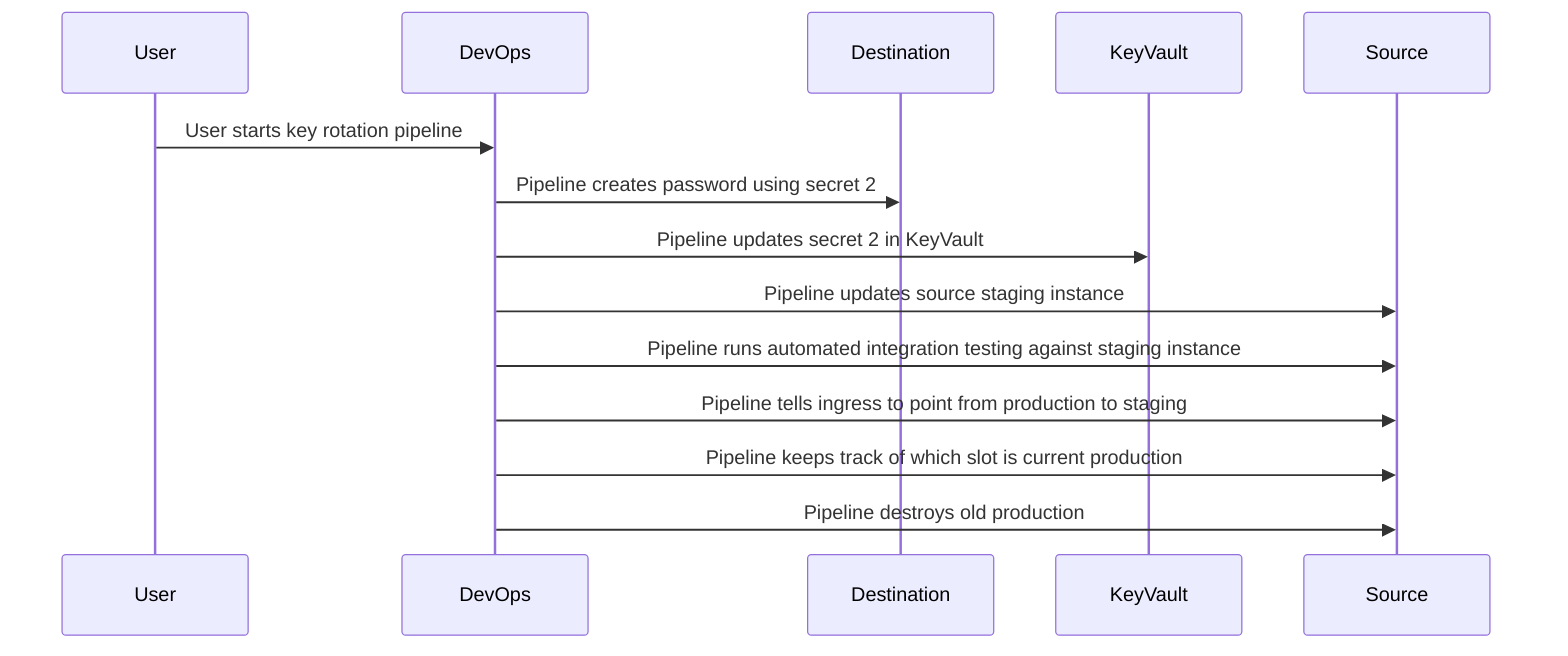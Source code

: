 sequenceDiagram
    User ->> DevOps: User starts key rotation pipeline
    DevOps ->> Destination: Pipeline creates password using secret 2
    DevOps ->> KeyVault: Pipeline updates secret 2 in KeyVault
    DevOps ->> Source: Pipeline updates source staging instance
    DevOps ->> Source: Pipeline runs automated integration testing against staging instance
    DevOps ->> Source: Pipeline tells ingress to point from production to staging
    DevOps ->> Source: Pipeline keeps track of which slot is current production
    DevOps ->> Source: Pipeline destroys old production